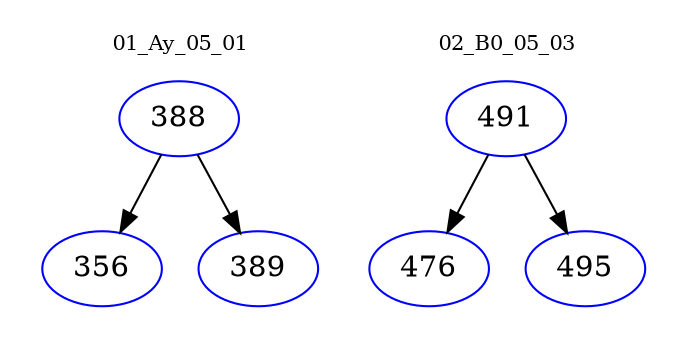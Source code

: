 digraph{
subgraph cluster_0 {
color = white
label = "01_Ay_05_01";
fontsize=10;
T0_388 [label="388", color="blue"]
T0_388 -> T0_356 [color="black"]
T0_356 [label="356", color="blue"]
T0_388 -> T0_389 [color="black"]
T0_389 [label="389", color="blue"]
}
subgraph cluster_1 {
color = white
label = "02_B0_05_03";
fontsize=10;
T1_491 [label="491", color="blue"]
T1_491 -> T1_476 [color="black"]
T1_476 [label="476", color="blue"]
T1_491 -> T1_495 [color="black"]
T1_495 [label="495", color="blue"]
}
}
